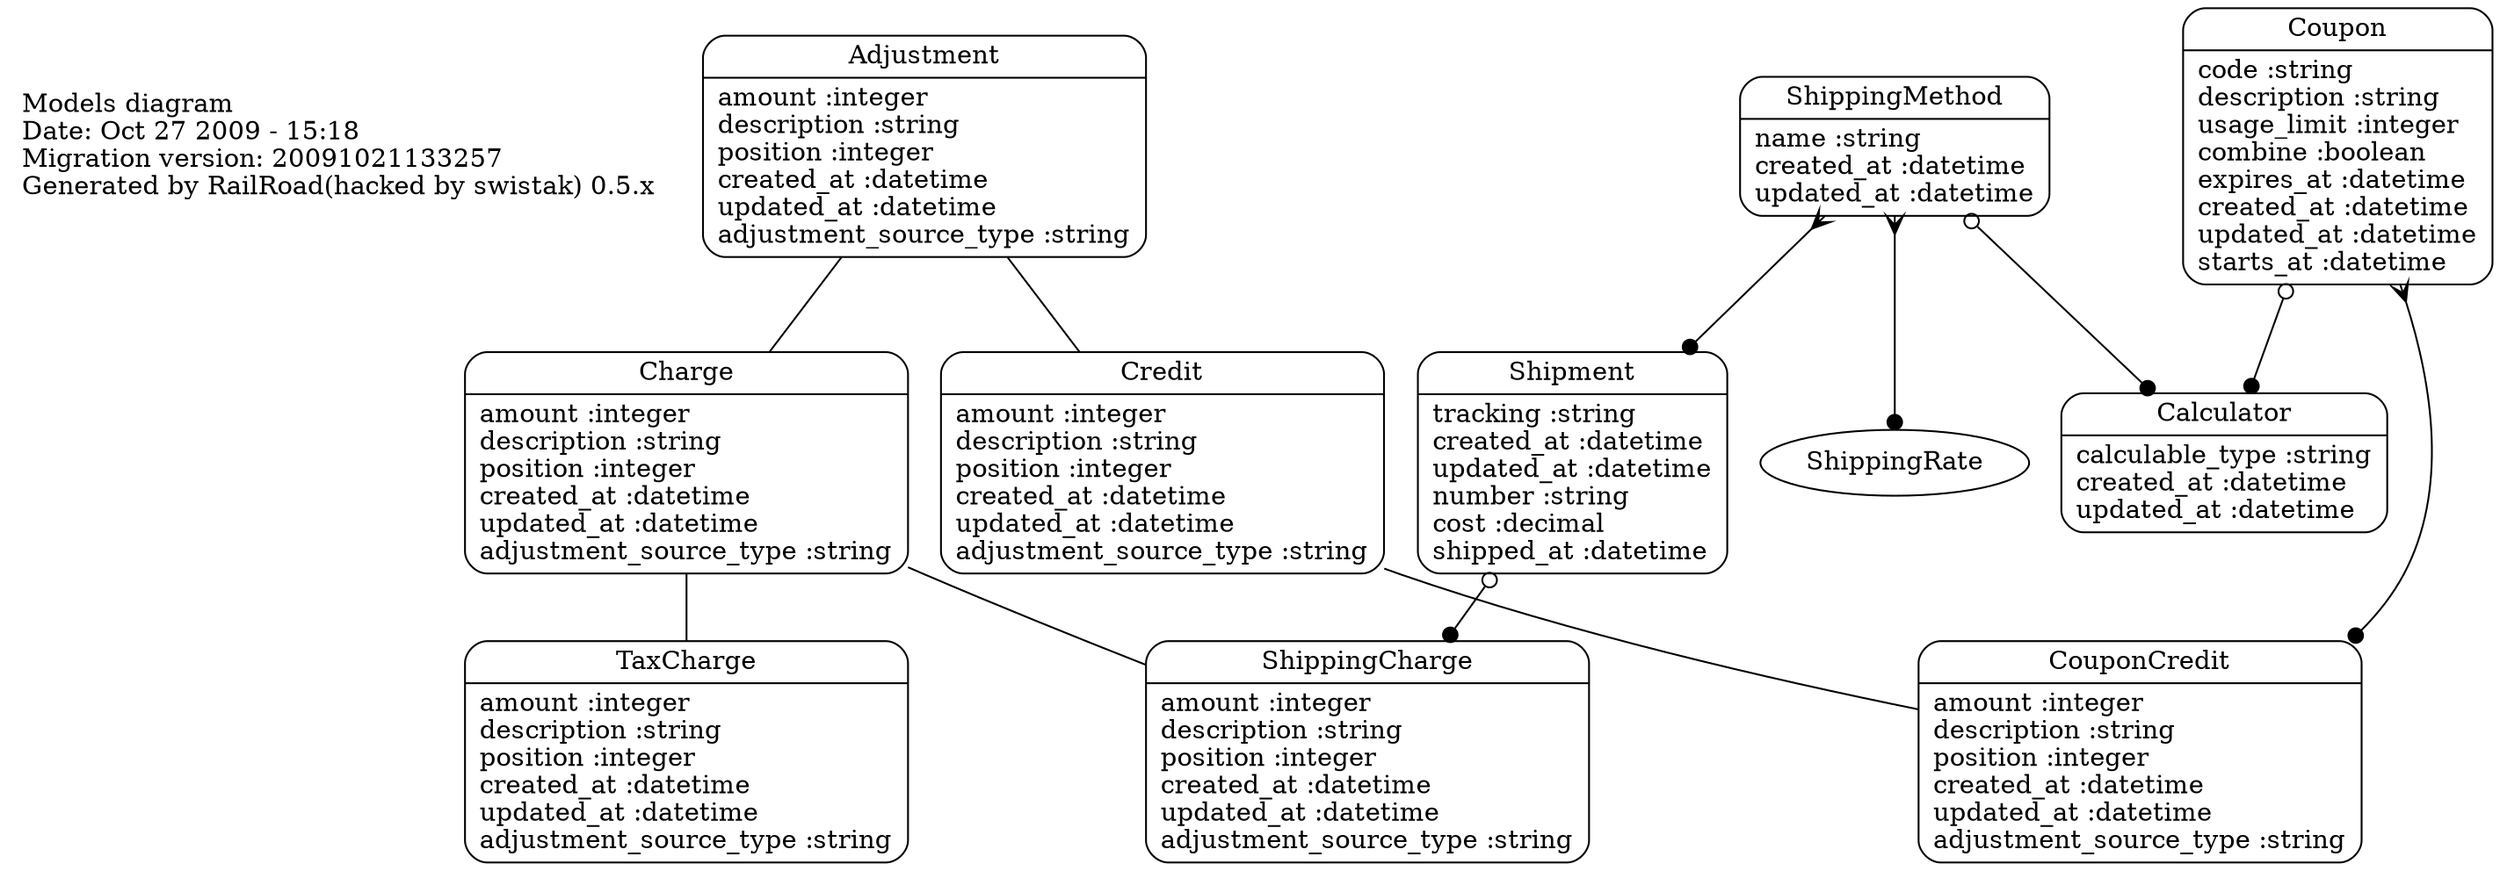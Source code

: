 digraph models_diagram {
	graph[overlap=false, splines=true]
	_diagram_info [shape="plaintext", label="Models diagram\lDate: Oct 27 2009 - 15:18\lMigration version: 20091021133257\lGenerated by RailRoad(hacked by swistak) 0.5.x\l", fontsize=14]
	"Adjustment" [shape=Mrecord, label="{Adjustment|amount :integer\ldescription :string\lposition :integer\lcreated_at :datetime\lupdated_at :datetime\ladjustment_source_type :string\l}"]
	"Charge" [shape=Mrecord, label="{Charge|amount :integer\ldescription :string\lposition :integer\lcreated_at :datetime\lupdated_at :datetime\ladjustment_source_type :string\l}"]
	"Credit" [shape=Mrecord, label="{Credit|amount :integer\ldescription :string\lposition :integer\lcreated_at :datetime\lupdated_at :datetime\ladjustment_source_type :string\l}"]
	"CouponCredit" [shape=Mrecord, label="{CouponCredit|amount :integer\ldescription :string\lposition :integer\lcreated_at :datetime\lupdated_at :datetime\ladjustment_source_type :string\l}"]
	"TaxCharge" [shape=Mrecord, label="{TaxCharge|amount :integer\ldescription :string\lposition :integer\lcreated_at :datetime\lupdated_at :datetime\ladjustment_source_type :string\l}"]
	"ShippingCharge" [shape=Mrecord, label="{ShippingCharge|amount :integer\ldescription :string\lposition :integer\lcreated_at :datetime\lupdated_at :datetime\ladjustment_source_type :string\l}"]
	"Coupon" [shape=Mrecord, label="{Coupon|code :string\ldescription :string\lusage_limit :integer\lcombine :boolean\lexpires_at :datetime\lcreated_at :datetime\lupdated_at :datetime\lstarts_at :datetime\l}"]
	"Shipment" [shape=Mrecord, label="{Shipment|tracking :string\lcreated_at :datetime\lupdated_at :datetime\lnumber :string\lcost :decimal\lshipped_at :datetime\l}"]
	"Calculator" [shape=Mrecord, label="{Calculator|calculable_type :string\lcreated_at :datetime\lupdated_at :datetime\l}"]
	"ShippingMethod" [shape=Mrecord, label="{ShippingMethod|name :string\lcreated_at :datetime\lupdated_at :datetime\l}"]
	"Adjustment" -> "Charge" [label="", arrowhead="none", arrowtail="onormal"]
	"Adjustment" -> "Credit" [label="", arrowhead="none", arrowtail="onormal"]
	"Credit" -> "CouponCredit" [label="", arrowhead="none", arrowtail="onormal"]
	"Charge" -> "TaxCharge" [label="", arrowhead="none", arrowtail="onormal"]
	"Charge" -> "ShippingCharge" [label="", arrowhead="none", arrowtail="onormal"]
	"Coupon" -> "Calculator" [arrowtail=odot, arrowhead=dot, dir=both]
	"Coupon" -> "CouponCredit" [arrowtail=crow, arrowhead=dot, dir=both]
	"Shipment" -> "ShippingCharge" [arrowtail=odot, arrowhead=dot, dir=both]
	"ShippingMethod" -> "ShippingRate" [arrowtail=crow, arrowhead=dot, dir=both]
	"ShippingMethod" -> "Shipment" [arrowtail=crow, arrowhead=dot, dir=both]
	"ShippingMethod" -> "Calculator" [arrowtail=odot, arrowhead=dot, dir=both]
}
